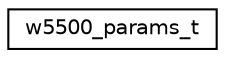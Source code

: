 digraph "Graphical Class Hierarchy"
{
 // LATEX_PDF_SIZE
  edge [fontname="Helvetica",fontsize="10",labelfontname="Helvetica",labelfontsize="10"];
  node [fontname="Helvetica",fontsize="10",shape=record];
  rankdir="LR";
  Node0 [label="w5500_params_t",height=0.2,width=0.4,color="black", fillcolor="white", style="filled",URL="$structw5500__params__t.html",tooltip="W5500 device descriptor."];
}
